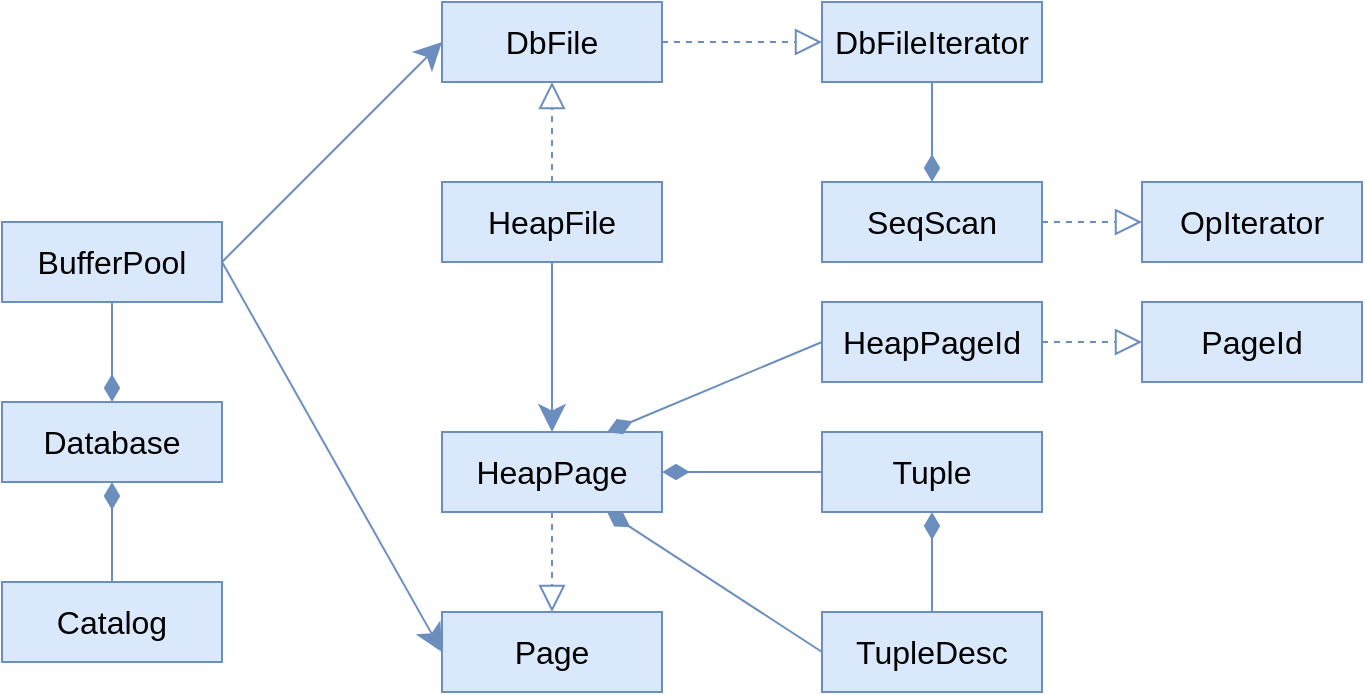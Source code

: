 <mxfile version="18.0.6" type="device"><diagram id="7kGGc4rFU-KRgB6xkG5K" name="第 1 页"><mxGraphModel dx="778" dy="537" grid="1" gridSize="10" guides="1" tooltips="1" connect="1" arrows="1" fold="1" page="1" pageScale="1" pageWidth="827" pageHeight="1169" math="0" shadow="0"><root><mxCell id="0"/><mxCell id="1" parent="0"/><mxCell id="fyLpWXpYrelBRB_J1bFk-18" style="edgeStyle=orthogonalEdgeStyle;rounded=0;orthogonalLoop=1;jettySize=auto;html=1;exitX=0;exitY=0.5;exitDx=0;exitDy=0;entryX=1;entryY=0.5;entryDx=0;entryDy=0;fontSize=16;endArrow=diamondThin;endFill=1;endSize=11;strokeWidth=1;fillColor=#dae8fc;strokeColor=#6c8ebf;" edge="1" parent="1" source="fyLpWXpYrelBRB_J1bFk-1" target="fyLpWXpYrelBRB_J1bFk-11"><mxGeometry relative="1" as="geometry"/></mxCell><mxCell id="fyLpWXpYrelBRB_J1bFk-26" style="edgeStyle=orthogonalEdgeStyle;rounded=0;orthogonalLoop=1;jettySize=auto;html=1;exitX=0.5;exitY=0;exitDx=0;exitDy=0;entryX=0.5;entryY=1;entryDx=0;entryDy=0;fontSize=16;endArrow=diamondThin;endFill=1;endSize=11;strokeWidth=1;fillColor=#dae8fc;strokeColor=#6c8ebf;" edge="1" parent="1" source="fyLpWXpYrelBRB_J1bFk-2" target="fyLpWXpYrelBRB_J1bFk-1"><mxGeometry relative="1" as="geometry"/></mxCell><mxCell id="fyLpWXpYrelBRB_J1bFk-1" value="Tuple" style="rounded=0;whiteSpace=wrap;html=1;fontSize=16;fillColor=#dae8fc;strokeColor=#6c8ebf;" vertex="1" parent="1"><mxGeometry x="530" y="335" width="110" height="40" as="geometry"/></mxCell><mxCell id="fyLpWXpYrelBRB_J1bFk-2" value="TupleDesc" style="rounded=0;whiteSpace=wrap;html=1;fontSize=16;fillColor=#dae8fc;strokeColor=#6c8ebf;" vertex="1" parent="1"><mxGeometry x="530" y="425" width="110" height="40" as="geometry"/></mxCell><mxCell id="fyLpWXpYrelBRB_J1bFk-6" style="edgeStyle=orthogonalEdgeStyle;rounded=0;orthogonalLoop=1;jettySize=auto;html=1;exitX=0.5;exitY=0;exitDx=0;exitDy=0;entryX=0.5;entryY=1;entryDx=0;entryDy=0;fontSize=16;endSize=11;endArrow=diamondThin;endFill=1;fillColor=#dae8fc;strokeColor=#6c8ebf;" edge="1" parent="1" source="fyLpWXpYrelBRB_J1bFk-5" target="fyLpWXpYrelBRB_J1bFk-4"><mxGeometry relative="1" as="geometry"/></mxCell><mxCell id="fyLpWXpYrelBRB_J1bFk-8" style="edgeStyle=orthogonalEdgeStyle;rounded=0;orthogonalLoop=1;jettySize=auto;html=1;exitX=0.5;exitY=1;exitDx=0;exitDy=0;entryX=0.5;entryY=0;entryDx=0;entryDy=0;fontSize=16;endArrow=diamondThin;endFill=1;strokeWidth=1;endSize=11;fillColor=#dae8fc;strokeColor=#6c8ebf;" edge="1" parent="1" source="fyLpWXpYrelBRB_J1bFk-7" target="fyLpWXpYrelBRB_J1bFk-4"><mxGeometry relative="1" as="geometry"/></mxCell><mxCell id="fyLpWXpYrelBRB_J1bFk-4" value="Database" style="rounded=0;whiteSpace=wrap;html=1;fontSize=16;fillColor=#dae8fc;strokeColor=#6c8ebf;" vertex="1" parent="1"><mxGeometry x="120" y="320" width="110" height="40" as="geometry"/></mxCell><mxCell id="fyLpWXpYrelBRB_J1bFk-5" value="Catalog" style="rounded=0;whiteSpace=wrap;html=1;fontSize=16;fillColor=#dae8fc;strokeColor=#6c8ebf;" vertex="1" parent="1"><mxGeometry x="120" y="410" width="110" height="40" as="geometry"/></mxCell><mxCell id="fyLpWXpYrelBRB_J1bFk-7" value="BufferPool" style="rounded=0;whiteSpace=wrap;html=1;fontSize=16;fillColor=#dae8fc;strokeColor=#6c8ebf;" vertex="1" parent="1"><mxGeometry x="120" y="230" width="110" height="40" as="geometry"/></mxCell><mxCell id="fyLpWXpYrelBRB_J1bFk-14" style="edgeStyle=orthogonalEdgeStyle;rounded=0;orthogonalLoop=1;jettySize=auto;html=1;exitX=0.5;exitY=0;exitDx=0;exitDy=0;entryX=0.5;entryY=1;entryDx=0;entryDy=0;fontSize=16;endArrow=block;endFill=0;endSize=11;strokeWidth=1;dashed=1;fillColor=#dae8fc;strokeColor=#6c8ebf;" edge="1" parent="1" source="fyLpWXpYrelBRB_J1bFk-10" target="fyLpWXpYrelBRB_J1bFk-12"><mxGeometry relative="1" as="geometry"/></mxCell><mxCell id="fyLpWXpYrelBRB_J1bFk-16" style="edgeStyle=orthogonalEdgeStyle;rounded=0;orthogonalLoop=1;jettySize=auto;html=1;exitX=0.5;exitY=1;exitDx=0;exitDy=0;entryX=0.5;entryY=0;entryDx=0;entryDy=0;fontSize=16;endArrow=classic;endFill=1;endSize=11;strokeWidth=1;fillColor=#dae8fc;strokeColor=#6c8ebf;" edge="1" parent="1" source="fyLpWXpYrelBRB_J1bFk-10" target="fyLpWXpYrelBRB_J1bFk-11"><mxGeometry relative="1" as="geometry"/></mxCell><mxCell id="fyLpWXpYrelBRB_J1bFk-10" value="HeapFile" style="rounded=0;whiteSpace=wrap;html=1;fontSize=16;fillColor=#dae8fc;strokeColor=#6c8ebf;" vertex="1" parent="1"><mxGeometry x="340" y="210" width="110" height="40" as="geometry"/></mxCell><mxCell id="fyLpWXpYrelBRB_J1bFk-15" style="edgeStyle=orthogonalEdgeStyle;rounded=0;orthogonalLoop=1;jettySize=auto;html=1;exitX=0.5;exitY=1;exitDx=0;exitDy=0;entryX=0.5;entryY=0;entryDx=0;entryDy=0;dashed=1;fontSize=16;endArrow=block;endFill=0;endSize=11;strokeWidth=1;fillColor=#dae8fc;strokeColor=#6c8ebf;" edge="1" parent="1" source="fyLpWXpYrelBRB_J1bFk-11" target="fyLpWXpYrelBRB_J1bFk-13"><mxGeometry relative="1" as="geometry"/></mxCell><mxCell id="fyLpWXpYrelBRB_J1bFk-11" value="HeapPage" style="rounded=0;whiteSpace=wrap;html=1;fontSize=16;fillColor=#dae8fc;strokeColor=#6c8ebf;" vertex="1" parent="1"><mxGeometry x="340" y="335" width="110" height="40" as="geometry"/></mxCell><mxCell id="fyLpWXpYrelBRB_J1bFk-12" value="DbFile" style="rounded=0;whiteSpace=wrap;html=1;fontSize=16;fillColor=#dae8fc;strokeColor=#6c8ebf;" vertex="1" parent="1"><mxGeometry x="340" y="120" width="110" height="40" as="geometry"/></mxCell><mxCell id="fyLpWXpYrelBRB_J1bFk-13" value="Page" style="rounded=0;whiteSpace=wrap;html=1;fontSize=16;fillColor=#dae8fc;strokeColor=#6c8ebf;" vertex="1" parent="1"><mxGeometry x="340" y="425" width="110" height="40" as="geometry"/></mxCell><mxCell id="fyLpWXpYrelBRB_J1bFk-21" value="" style="endArrow=diamondThin;html=1;rounded=0;fontSize=16;endSize=11;strokeWidth=1;exitX=0;exitY=0.5;exitDx=0;exitDy=0;entryX=0.75;entryY=1;entryDx=0;entryDy=0;endFill=1;fillColor=#dae8fc;strokeColor=#6c8ebf;" edge="1" parent="1" source="fyLpWXpYrelBRB_J1bFk-2" target="fyLpWXpYrelBRB_J1bFk-11"><mxGeometry width="50" height="50" relative="1" as="geometry"><mxPoint x="520" y="290" as="sourcePoint"/><mxPoint x="570" y="240" as="targetPoint"/></mxGeometry></mxCell><mxCell id="fyLpWXpYrelBRB_J1bFk-24" value="" style="endArrow=classic;html=1;rounded=0;fontSize=16;endSize=11;strokeWidth=1;exitX=1;exitY=0.5;exitDx=0;exitDy=0;entryX=0;entryY=0.5;entryDx=0;entryDy=0;fillColor=#dae8fc;strokeColor=#6c8ebf;" edge="1" parent="1" source="fyLpWXpYrelBRB_J1bFk-7" target="fyLpWXpYrelBRB_J1bFk-12"><mxGeometry width="50" height="50" relative="1" as="geometry"><mxPoint x="280" y="200" as="sourcePoint"/><mxPoint x="330" y="150" as="targetPoint"/></mxGeometry></mxCell><mxCell id="fyLpWXpYrelBRB_J1bFk-25" value="" style="endArrow=classic;html=1;rounded=0;fontSize=16;endSize=11;strokeWidth=1;exitX=1;exitY=0.5;exitDx=0;exitDy=0;entryX=0;entryY=0.5;entryDx=0;entryDy=0;fillColor=#dae8fc;strokeColor=#6c8ebf;" edge="1" parent="1" source="fyLpWXpYrelBRB_J1bFk-7" target="fyLpWXpYrelBRB_J1bFk-13"><mxGeometry width="50" height="50" relative="1" as="geometry"><mxPoint x="240" y="260" as="sourcePoint"/><mxPoint x="350" y="240" as="targetPoint"/></mxGeometry></mxCell><mxCell id="fyLpWXpYrelBRB_J1bFk-27" value="SeqScan" style="rounded=0;whiteSpace=wrap;html=1;fontSize=16;fillColor=#dae8fc;strokeColor=#6c8ebf;" vertex="1" parent="1"><mxGeometry x="530" y="210" width="110" height="40" as="geometry"/></mxCell><mxCell id="fyLpWXpYrelBRB_J1bFk-28" value="OpIterator" style="rounded=0;whiteSpace=wrap;html=1;fontSize=16;fillColor=#dae8fc;strokeColor=#6c8ebf;" vertex="1" parent="1"><mxGeometry x="690" y="210" width="110" height="40" as="geometry"/></mxCell><mxCell id="fyLpWXpYrelBRB_J1bFk-29" style="edgeStyle=orthogonalEdgeStyle;rounded=0;orthogonalLoop=1;jettySize=auto;html=1;exitX=1;exitY=0.5;exitDx=0;exitDy=0;fontSize=16;endArrow=block;endFill=0;endSize=11;strokeWidth=1;dashed=1;entryX=0;entryY=0.5;entryDx=0;entryDy=0;fillColor=#dae8fc;strokeColor=#6c8ebf;" edge="1" parent="1" source="fyLpWXpYrelBRB_J1bFk-27" target="fyLpWXpYrelBRB_J1bFk-28"><mxGeometry relative="1" as="geometry"><mxPoint x="405" y="220" as="sourcePoint"/><mxPoint x="700" y="120" as="targetPoint"/></mxGeometry></mxCell><mxCell id="fyLpWXpYrelBRB_J1bFk-39" style="edgeStyle=orthogonalEdgeStyle;rounded=0;orthogonalLoop=1;jettySize=auto;html=1;exitX=0.5;exitY=1;exitDx=0;exitDy=0;entryX=0.5;entryY=0;entryDx=0;entryDy=0;fontFamily=Helvetica;fontSize=16;endArrow=diamondThin;endFill=1;endSize=11;strokeWidth=1;fillColor=#dae8fc;strokeColor=#6c8ebf;" edge="1" parent="1" source="fyLpWXpYrelBRB_J1bFk-31" target="fyLpWXpYrelBRB_J1bFk-27"><mxGeometry relative="1" as="geometry"/></mxCell><mxCell id="fyLpWXpYrelBRB_J1bFk-31" value="&lt;span style=&quot;font-size: 12pt;&quot; lang=&quot;EN-US&quot;&gt;DbFileIterator&lt;/span&gt;" style="rounded=0;whiteSpace=wrap;html=1;fontSize=16;fillColor=#dae8fc;strokeColor=#6c8ebf;" vertex="1" parent="1"><mxGeometry x="530" y="120" width="110" height="40" as="geometry"/></mxCell><mxCell id="fyLpWXpYrelBRB_J1bFk-32" style="edgeStyle=orthogonalEdgeStyle;rounded=0;orthogonalLoop=1;jettySize=auto;html=1;exitX=1;exitY=0.5;exitDx=0;exitDy=0;entryX=0;entryY=0.5;entryDx=0;entryDy=0;fontSize=16;endArrow=block;endFill=0;endSize=11;strokeWidth=1;dashed=1;entryPerimeter=0;fillColor=#dae8fc;strokeColor=#6c8ebf;" edge="1" parent="1" source="fyLpWXpYrelBRB_J1bFk-12" target="fyLpWXpYrelBRB_J1bFk-31"><mxGeometry relative="1" as="geometry"><mxPoint x="405" y="220" as="sourcePoint"/><mxPoint x="405" y="170" as="targetPoint"/></mxGeometry></mxCell><mxCell id="fyLpWXpYrelBRB_J1bFk-34" value="HeapPageId" style="rounded=0;whiteSpace=wrap;html=1;fontSize=16;fillColor=#dae8fc;strokeColor=#6c8ebf;" vertex="1" parent="1"><mxGeometry x="530" y="270" width="110" height="40" as="geometry"/></mxCell><mxCell id="fyLpWXpYrelBRB_J1bFk-36" value="" style="endArrow=diamondThin;html=1;rounded=0;fontSize=16;endSize=11;strokeWidth=1;exitX=0;exitY=0.5;exitDx=0;exitDy=0;entryX=0.75;entryY=0;entryDx=0;entryDy=0;endFill=1;fillColor=#dae8fc;strokeColor=#6c8ebf;" edge="1" parent="1" source="fyLpWXpYrelBRB_J1bFk-34" target="fyLpWXpYrelBRB_J1bFk-11"><mxGeometry width="50" height="50" relative="1" as="geometry"><mxPoint x="540" y="455" as="sourcePoint"/><mxPoint x="432.5" y="385" as="targetPoint"/></mxGeometry></mxCell><mxCell id="fyLpWXpYrelBRB_J1bFk-37" value="PageId" style="rounded=0;whiteSpace=wrap;html=1;fontSize=16;fillColor=#dae8fc;strokeColor=#6c8ebf;" vertex="1" parent="1"><mxGeometry x="690" y="270" width="110" height="40" as="geometry"/></mxCell><mxCell id="fyLpWXpYrelBRB_J1bFk-38" style="edgeStyle=orthogonalEdgeStyle;rounded=0;orthogonalLoop=1;jettySize=auto;html=1;exitX=1;exitY=0.5;exitDx=0;exitDy=0;fontSize=16;endArrow=block;endFill=0;endSize=11;strokeWidth=1;dashed=1;entryX=0;entryY=0.5;entryDx=0;entryDy=0;fillColor=#dae8fc;strokeColor=#6c8ebf;" edge="1" parent="1" source="fyLpWXpYrelBRB_J1bFk-34" target="fyLpWXpYrelBRB_J1bFk-37"><mxGeometry relative="1" as="geometry"><mxPoint x="650" y="240" as="sourcePoint"/><mxPoint x="700" y="240" as="targetPoint"/></mxGeometry></mxCell></root></mxGraphModel></diagram></mxfile>